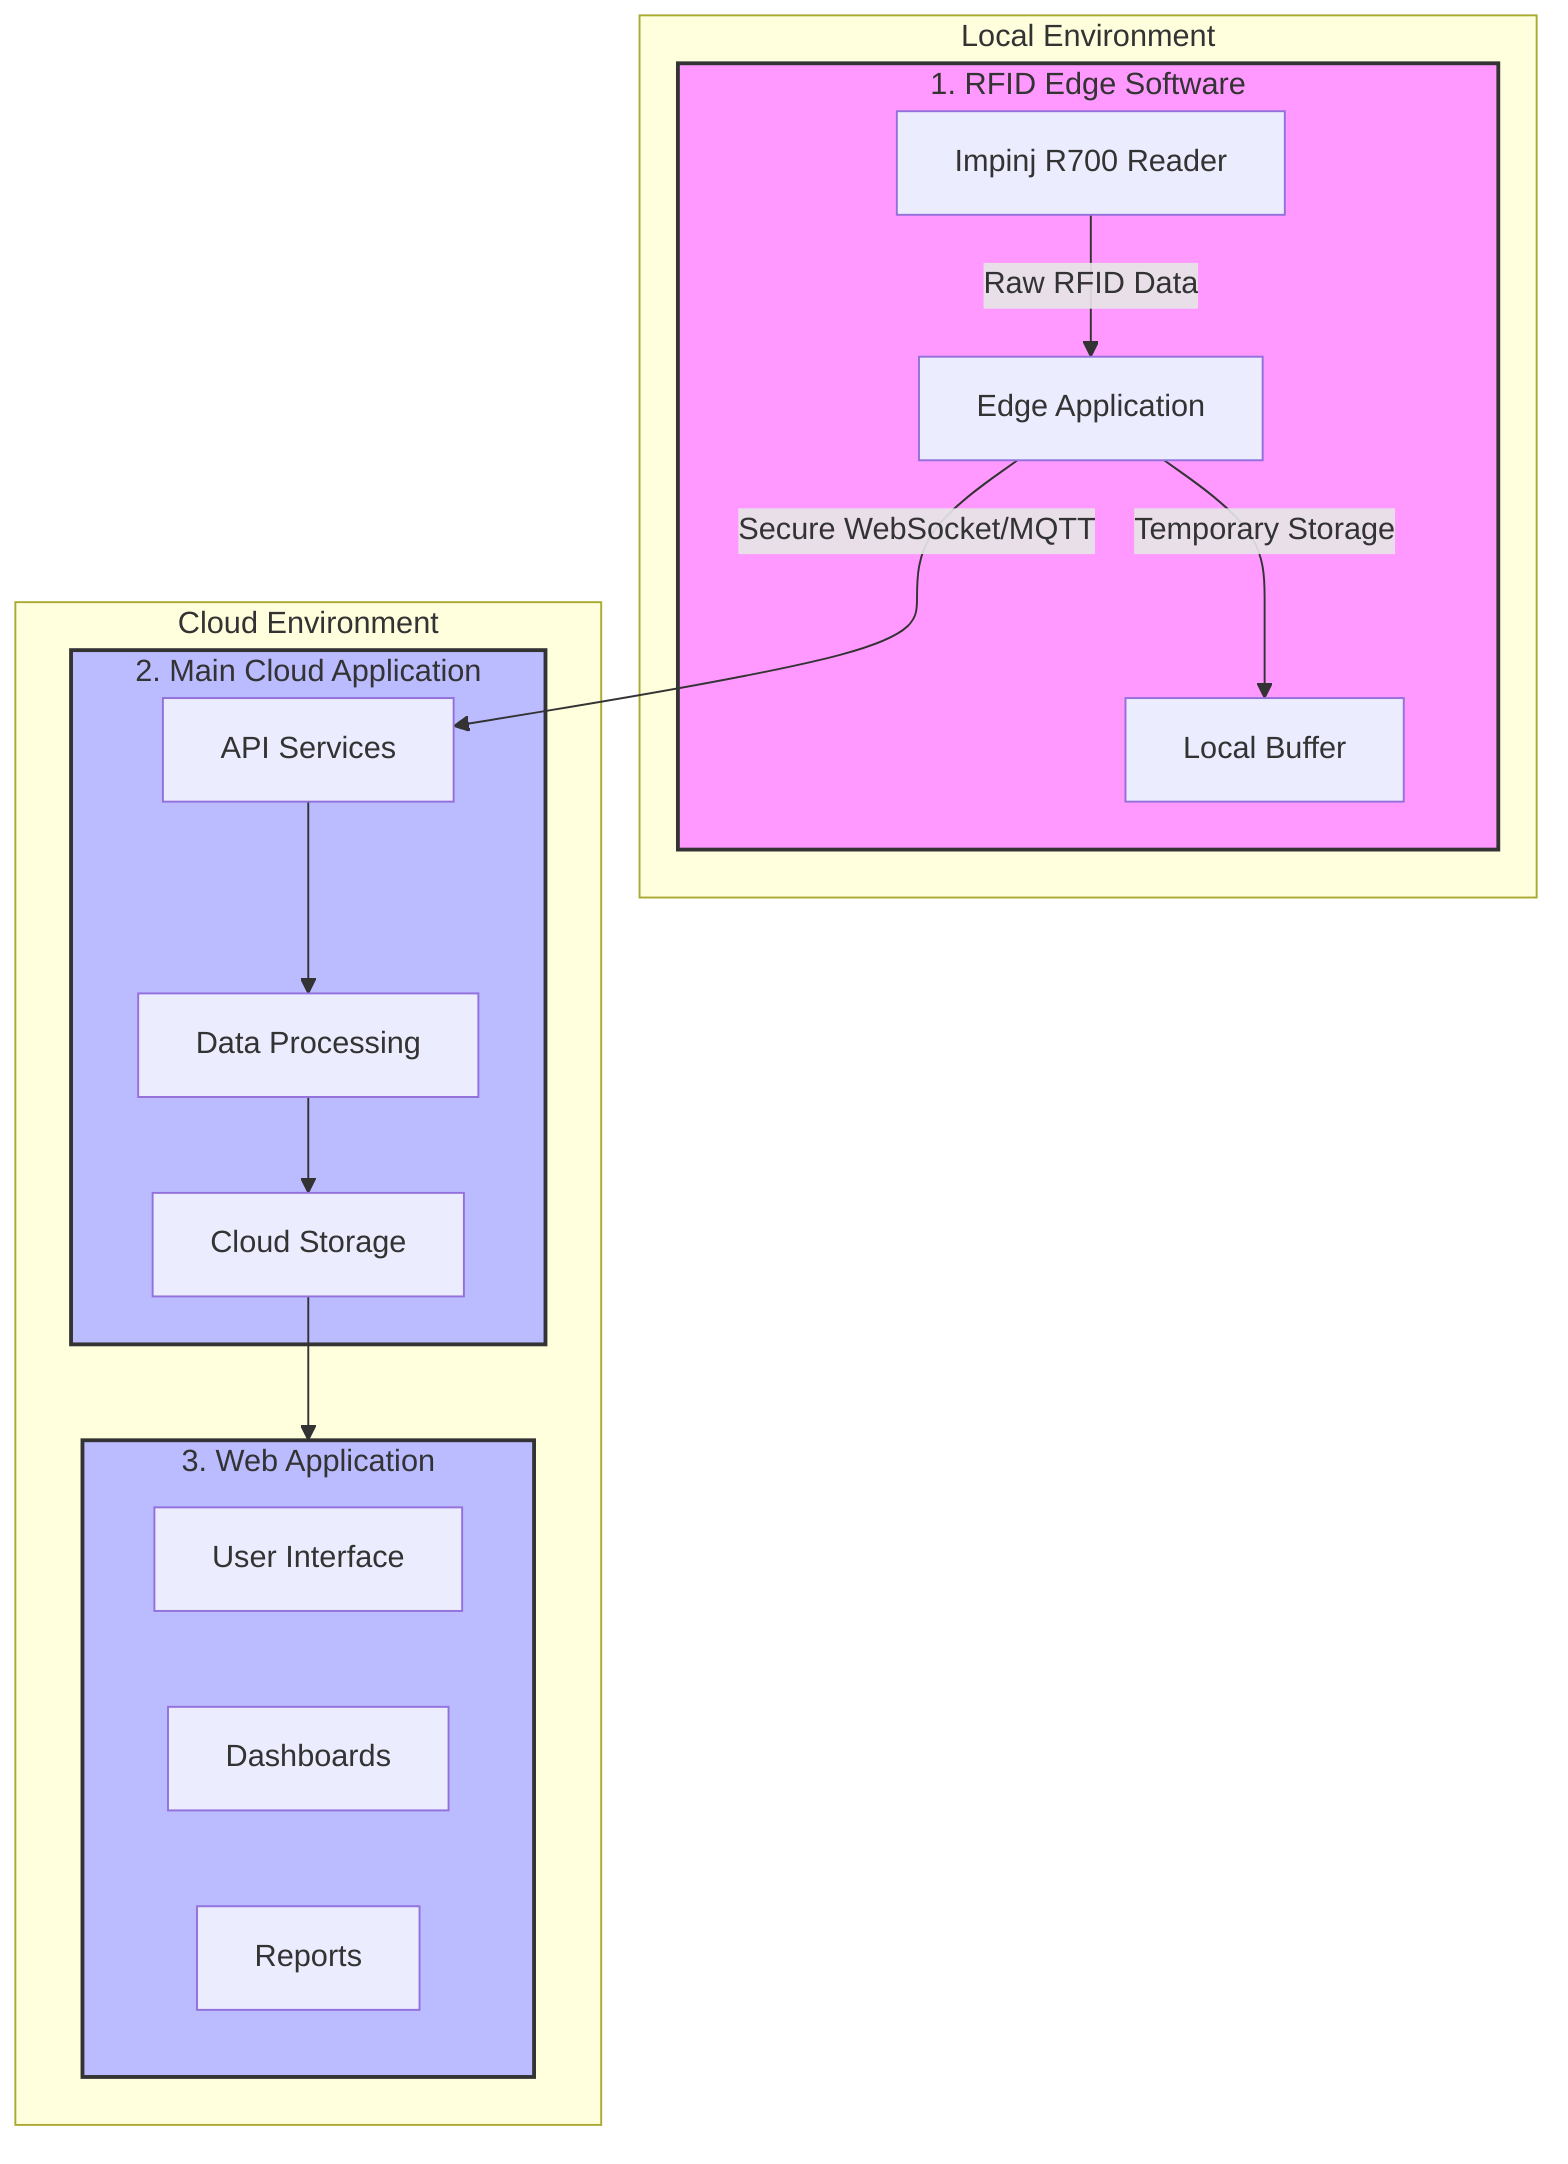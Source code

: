 graph TB
    subgraph Local ["Local Environment"]
        subgraph EdgeSoftware ["1. RFID Edge Software"]
            Reader[Impinj R700 Reader]
            EdgeApp[Edge Application]
            Buffer[Local Buffer]
            
            Reader -->|Raw RFID Data| EdgeApp
            EdgeApp -->|Temporary Storage| Buffer
        end
    end

    subgraph Cloud ["Cloud Environment"]
        subgraph MainApp ["2. Main Cloud Application"]
            API[API Services]
            Processing[Data Processing]
            Storage[Cloud Storage]
        end

        subgraph WebApp ["3. Web Application"]
            UI[User Interface]
            Dashboard[Dashboards]
            Reports[Reports]
        end
    end

    EdgeApp -->|Secure WebSocket/MQTT| API
    API --> Processing
    Processing --> Storage
    Storage --> WebApp

    classDef local fill:#f9f,stroke:#333,stroke-width:2px
    classDef cloud fill:#bbf,stroke:#333,stroke-width:2px
    
    class EdgeSoftware local
    class MainApp,WebApp cloud